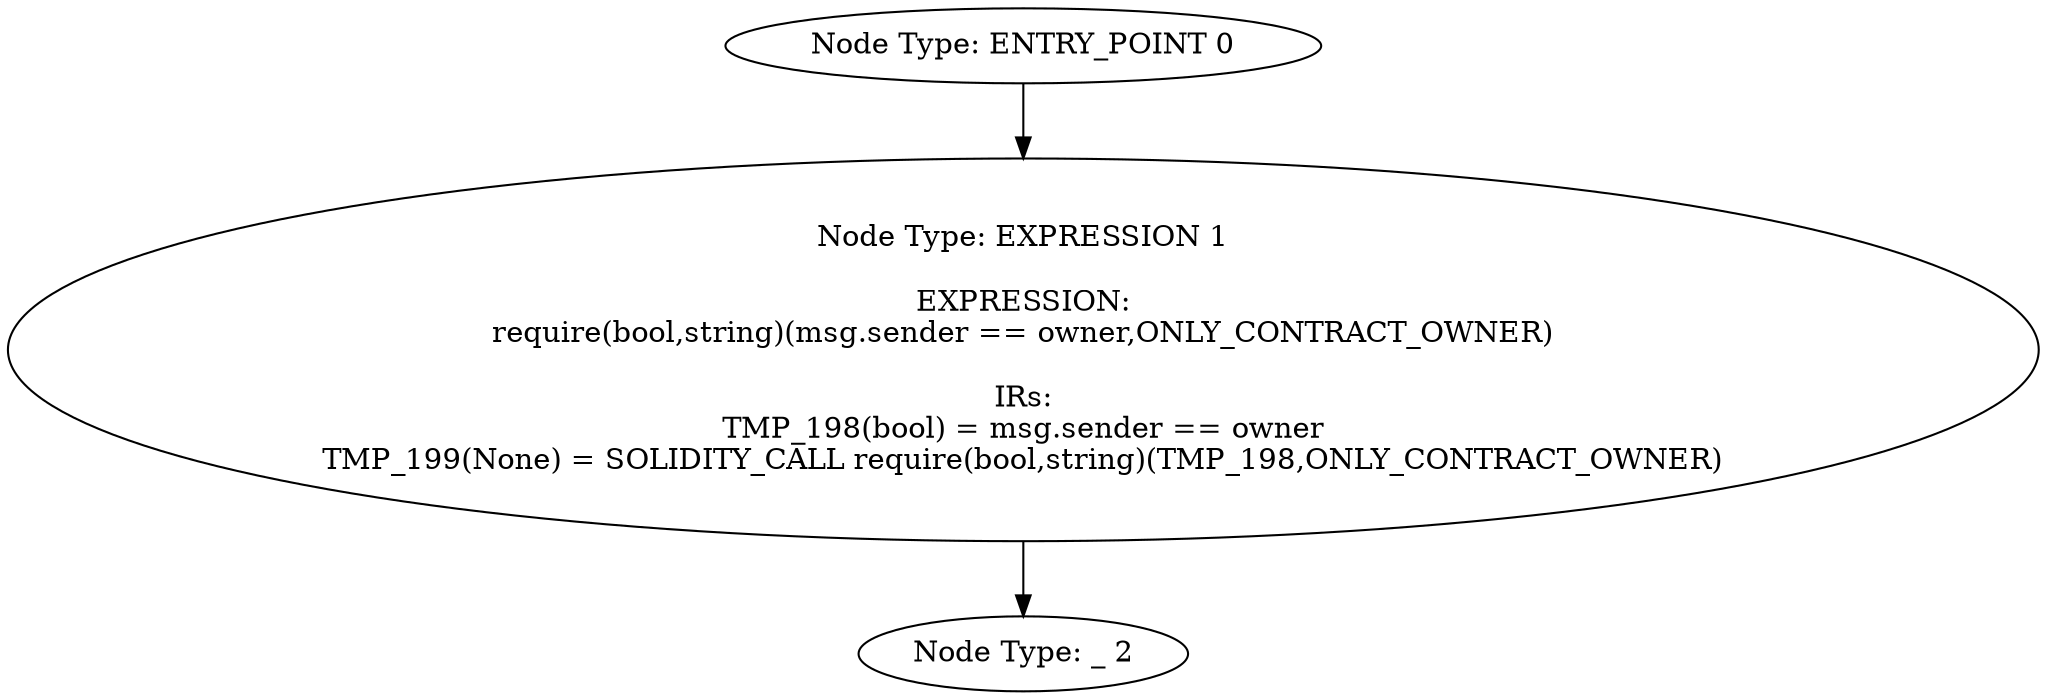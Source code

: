 digraph{
0[label="Node Type: ENTRY_POINT 0
"];
0->1;
1[label="Node Type: EXPRESSION 1

EXPRESSION:
require(bool,string)(msg.sender == owner,ONLY_CONTRACT_OWNER)

IRs:
TMP_198(bool) = msg.sender == owner
TMP_199(None) = SOLIDITY_CALL require(bool,string)(TMP_198,ONLY_CONTRACT_OWNER)"];
1->2;
2[label="Node Type: _ 2
"];
}
